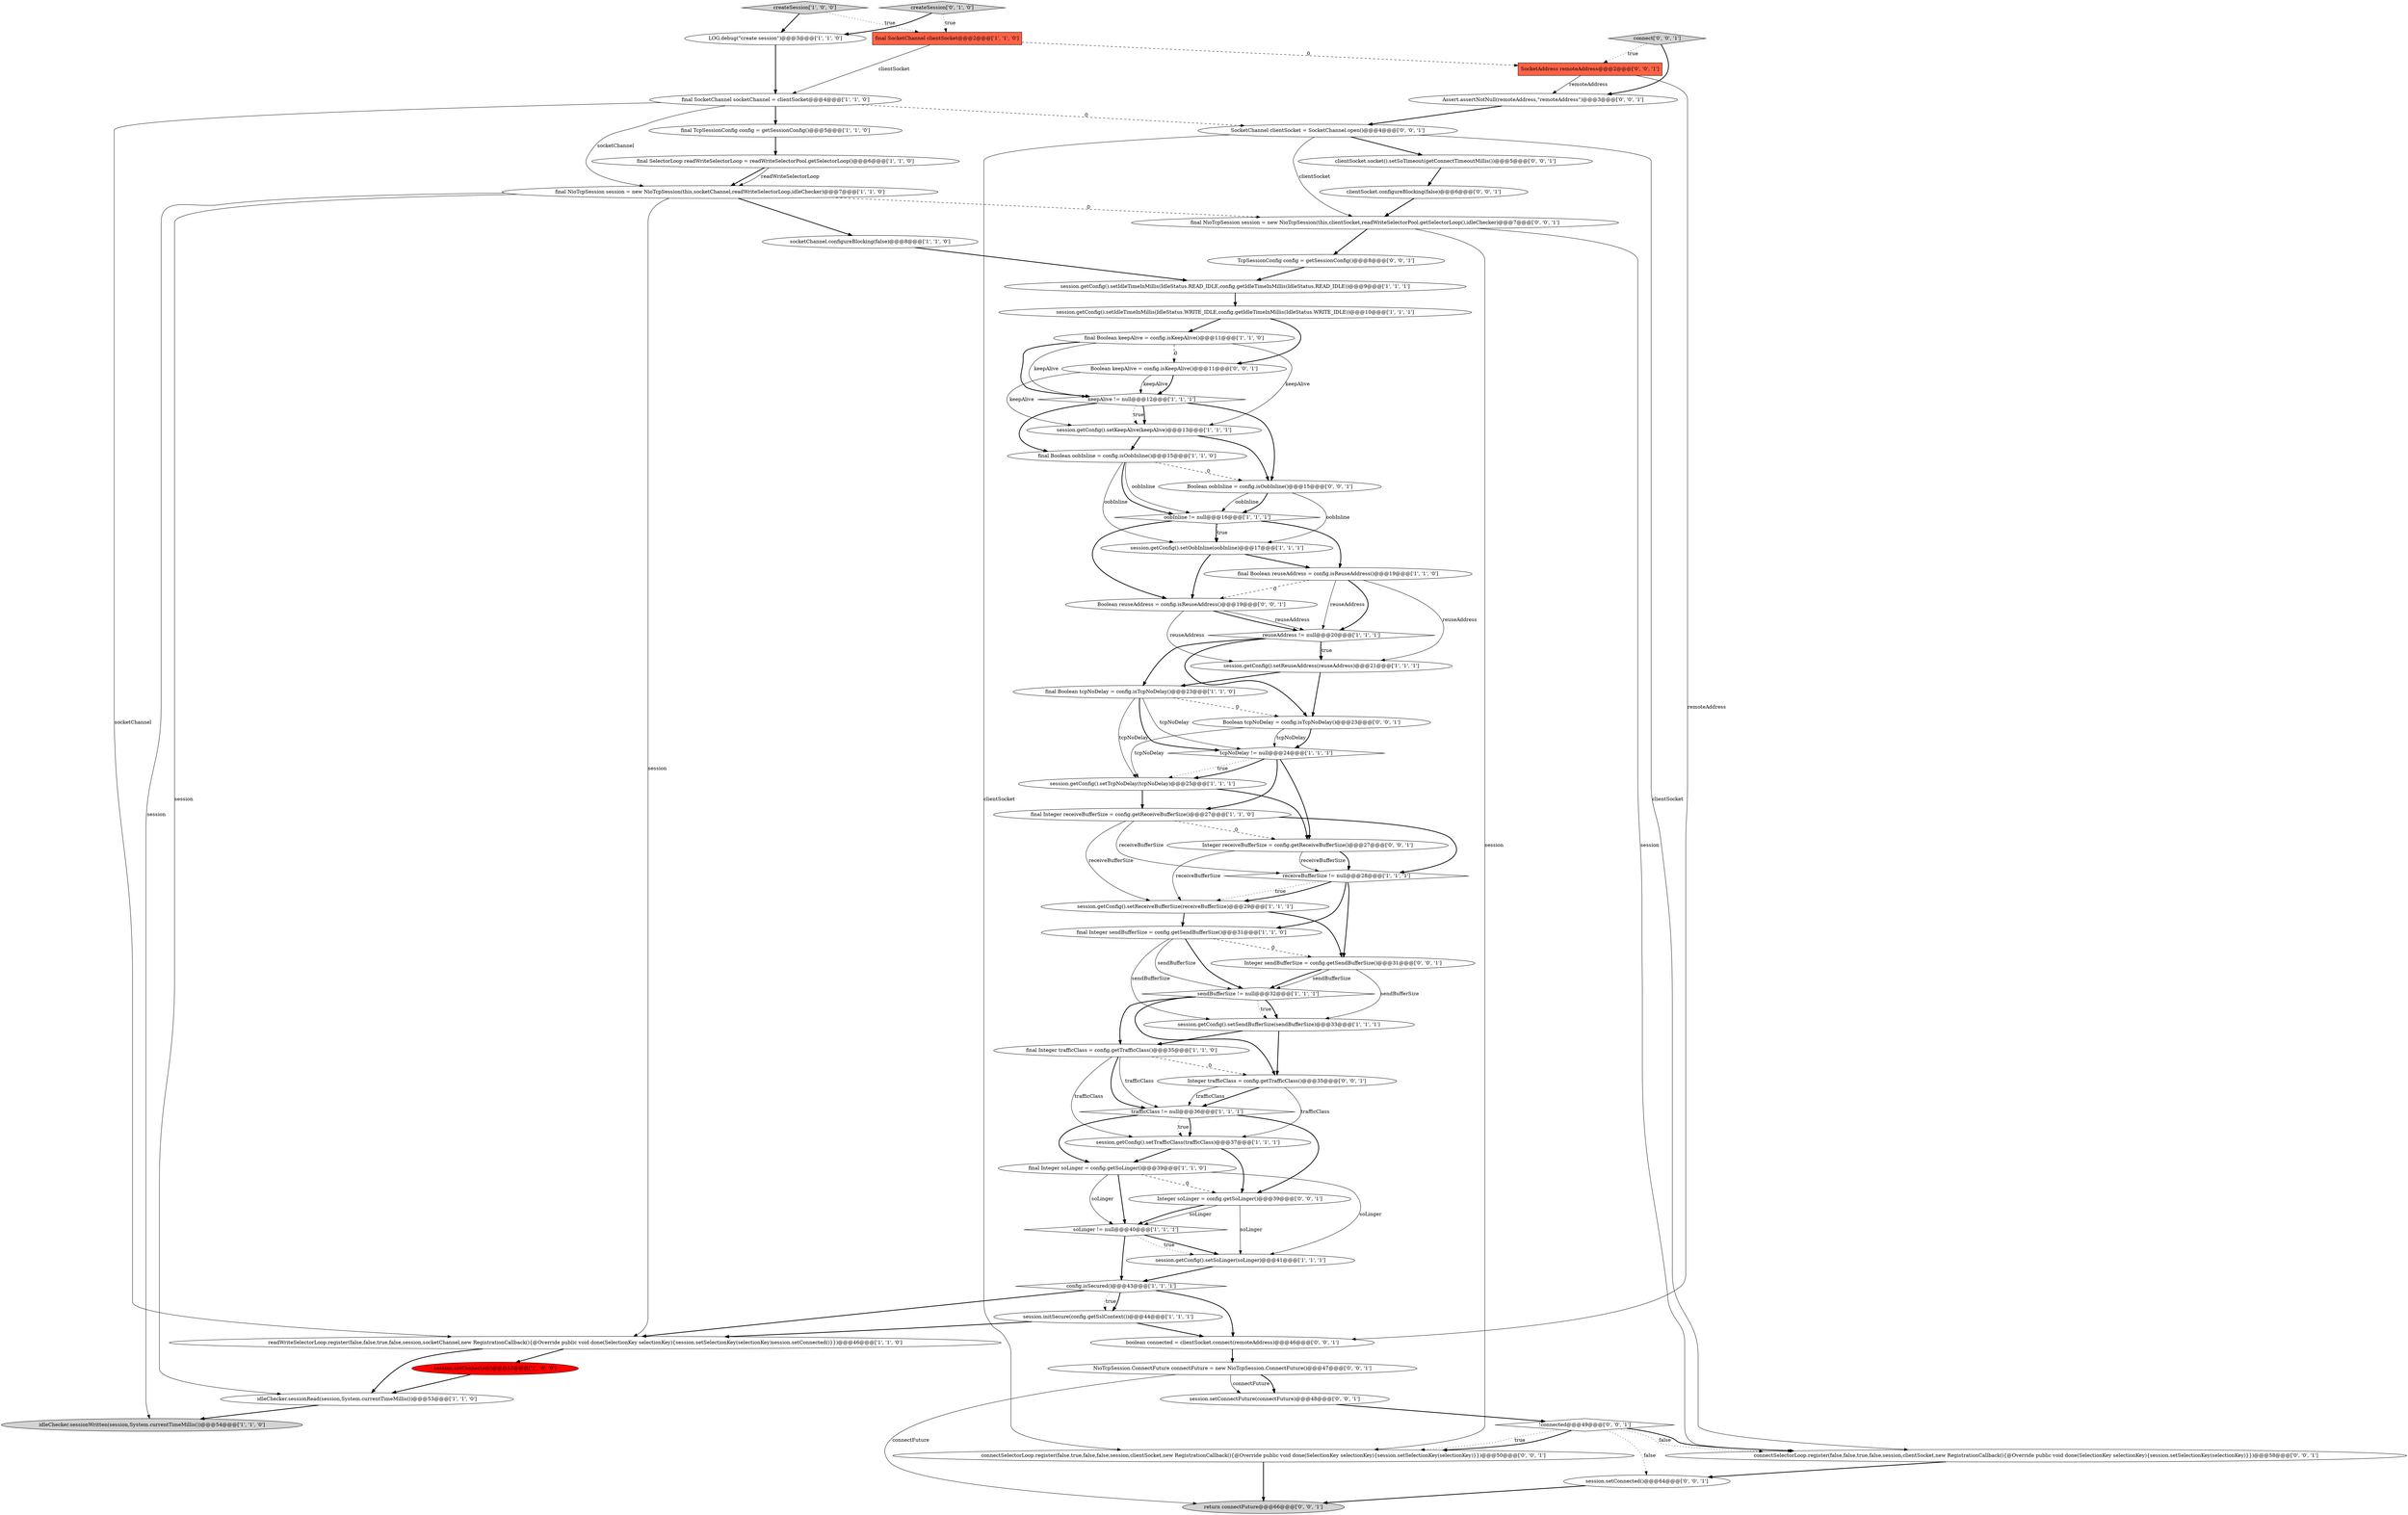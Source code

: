 digraph {
1 [style = filled, label = "final Integer sendBufferSize = config.getSendBufferSize()@@@31@@@['1', '1', '0']", fillcolor = white, shape = ellipse image = "AAA0AAABBB1BBB"];
15 [style = filled, label = "final Integer soLinger = config.getSoLinger()@@@39@@@['1', '1', '0']", fillcolor = white, shape = ellipse image = "AAA0AAABBB1BBB"];
23 [style = filled, label = "session.getConfig().setSendBufferSize(sendBufferSize)@@@33@@@['1', '1', '1']", fillcolor = white, shape = ellipse image = "AAA0AAABBB1BBB"];
7 [style = filled, label = "readWriteSelectorLoop.register(false,false,true,false,session,socketChannel,new RegistrationCallback(){@Override public void done(SelectionKey selectionKey){session.setSelectionKey(selectionKey)session.setConnected()}})@@@46@@@['1', '1', '0']", fillcolor = white, shape = ellipse image = "AAA0AAABBB1BBB"];
28 [style = filled, label = "session.getConfig().setTrafficClass(trafficClass)@@@37@@@['1', '1', '1']", fillcolor = white, shape = ellipse image = "AAA0AAABBB1BBB"];
31 [style = filled, label = "final SocketChannel clientSocket@@@2@@@['1', '1', '0']", fillcolor = tomato, shape = box image = "AAA0AAABBB1BBB"];
54 [style = filled, label = "Boolean tcpNoDelay = config.isTcpNoDelay()@@@23@@@['0', '0', '1']", fillcolor = white, shape = ellipse image = "AAA0AAABBB3BBB"];
57 [style = filled, label = "Boolean reuseAddress = config.isReuseAddress()@@@19@@@['0', '0', '1']", fillcolor = white, shape = ellipse image = "AAA0AAABBB3BBB"];
20 [style = filled, label = "final Boolean keepAlive = config.isKeepAlive()@@@11@@@['1', '1', '0']", fillcolor = white, shape = ellipse image = "AAA0AAABBB1BBB"];
61 [style = filled, label = "TcpSessionConfig config = getSessionConfig()@@@8@@@['0', '0', '1']", fillcolor = white, shape = ellipse image = "AAA0AAABBB3BBB"];
47 [style = filled, label = "clientSocket.configureBlocking(false)@@@6@@@['0', '0', '1']", fillcolor = white, shape = ellipse image = "AAA0AAABBB3BBB"];
29 [style = filled, label = "sendBufferSize != null@@@32@@@['1', '1', '1']", fillcolor = white, shape = diamond image = "AAA0AAABBB1BBB"];
58 [style = filled, label = "Assert.assertNotNull(remoteAddress,\"remoteAddress\")@@@3@@@['0', '0', '1']", fillcolor = white, shape = ellipse image = "AAA0AAABBB3BBB"];
60 [style = filled, label = "SocketChannel clientSocket = SocketChannel.open()@@@4@@@['0', '0', '1']", fillcolor = white, shape = ellipse image = "AAA0AAABBB3BBB"];
62 [style = filled, label = "Boolean oobInline = config.isOobInline()@@@15@@@['0', '0', '1']", fillcolor = white, shape = ellipse image = "AAA0AAABBB3BBB"];
5 [style = filled, label = "final Integer trafficClass = config.getTrafficClass()@@@35@@@['1', '1', '0']", fillcolor = white, shape = ellipse image = "AAA0AAABBB1BBB"];
33 [style = filled, label = "idleChecker.sessionRead(session,System.currentTimeMillis())@@@53@@@['1', '1', '0']", fillcolor = white, shape = ellipse image = "AAA0AAABBB1BBB"];
34 [style = filled, label = "session.getConfig().setOobInline(oobInline)@@@17@@@['1', '1', '1']", fillcolor = white, shape = ellipse image = "AAA0AAABBB1BBB"];
46 [style = filled, label = "NioTcpSession.ConnectFuture connectFuture = new NioTcpSession.ConnectFuture()@@@47@@@['0', '0', '1']", fillcolor = white, shape = ellipse image = "AAA0AAABBB3BBB"];
16 [style = filled, label = "keepAlive != null@@@12@@@['1', '1', '1']", fillcolor = white, shape = diamond image = "AAA0AAABBB1BBB"];
49 [style = filled, label = "SocketAddress remoteAddress@@@2@@@['0', '0', '1']", fillcolor = tomato, shape = box image = "AAA0AAABBB3BBB"];
30 [style = filled, label = "final SelectorLoop readWriteSelectorLoop = readWriteSelectorPool.getSelectorLoop()@@@6@@@['1', '1', '0']", fillcolor = white, shape = ellipse image = "AAA0AAABBB1BBB"];
37 [style = filled, label = "session.setConnected()@@@52@@@['1', '0', '0']", fillcolor = red, shape = ellipse image = "AAA1AAABBB1BBB"];
21 [style = filled, label = "final Integer receiveBufferSize = config.getReceiveBufferSize()@@@27@@@['1', '1', '0']", fillcolor = white, shape = ellipse image = "AAA0AAABBB1BBB"];
63 [style = filled, label = "final NioTcpSession session = new NioTcpSession(this,clientSocket,readWriteSelectorPool.getSelectorLoop(),idleChecker)@@@7@@@['0', '0', '1']", fillcolor = white, shape = ellipse image = "AAA0AAABBB3BBB"];
2 [style = filled, label = "final TcpSessionConfig config = getSessionConfig()@@@5@@@['1', '1', '0']", fillcolor = white, shape = ellipse image = "AAA0AAABBB1BBB"];
17 [style = filled, label = "session.getConfig().setTcpNoDelay(tcpNoDelay)@@@25@@@['1', '1', '1']", fillcolor = white, shape = ellipse image = "AAA0AAABBB1BBB"];
41 [style = filled, label = "Integer sendBufferSize = config.getSendBufferSize()@@@31@@@['0', '0', '1']", fillcolor = white, shape = ellipse image = "AAA0AAABBB3BBB"];
27 [style = filled, label = "final SocketChannel socketChannel = clientSocket@@@4@@@['1', '1', '0']", fillcolor = white, shape = ellipse image = "AAA0AAABBB1BBB"];
11 [style = filled, label = "config.isSecured()@@@43@@@['1', '1', '1']", fillcolor = white, shape = diamond image = "AAA0AAABBB1BBB"];
26 [style = filled, label = "socketChannel.configureBlocking(false)@@@8@@@['1', '1', '0']", fillcolor = white, shape = ellipse image = "AAA0AAABBB1BBB"];
64 [style = filled, label = "Boolean keepAlive = config.isKeepAlive()@@@11@@@['0', '0', '1']", fillcolor = white, shape = ellipse image = "AAA0AAABBB3BBB"];
4 [style = filled, label = "createSession['1', '0', '0']", fillcolor = lightgray, shape = diamond image = "AAA0AAABBB1BBB"];
3 [style = filled, label = "final Boolean tcpNoDelay = config.isTcpNoDelay()@@@23@@@['1', '1', '0']", fillcolor = white, shape = ellipse image = "AAA0AAABBB1BBB"];
10 [style = filled, label = "oobInline != null@@@16@@@['1', '1', '1']", fillcolor = white, shape = diamond image = "AAA0AAABBB1BBB"];
14 [style = filled, label = "reuseAddress != null@@@20@@@['1', '1', '1']", fillcolor = white, shape = diamond image = "AAA0AAABBB1BBB"];
24 [style = filled, label = "session.getConfig().setIdleTimeInMillis(IdleStatus.WRITE_IDLE,config.getIdleTimeInMillis(IdleStatus.WRITE_IDLE))@@@10@@@['1', '1', '1']", fillcolor = white, shape = ellipse image = "AAA0AAABBB1BBB"];
56 [style = filled, label = "connectSelectorLoop.register(false,false,true,false,session,clientSocket,new RegistrationCallback(){@Override public void done(SelectionKey selectionKey){session.setSelectionKey(selectionKey)}})@@@58@@@['0', '0', '1']", fillcolor = white, shape = ellipse image = "AAA0AAABBB3BBB"];
22 [style = filled, label = "LOG.debug(\"create session\")@@@3@@@['1', '1', '0']", fillcolor = white, shape = ellipse image = "AAA0AAABBB1BBB"];
13 [style = filled, label = "final Boolean reuseAddress = config.isReuseAddress()@@@19@@@['1', '1', '0']", fillcolor = white, shape = ellipse image = "AAA0AAABBB1BBB"];
48 [style = filled, label = "boolean connected = clientSocket.connect(remoteAddress)@@@46@@@['0', '0', '1']", fillcolor = white, shape = ellipse image = "AAA0AAABBB3BBB"];
0 [style = filled, label = "final Boolean oobInline = config.isOobInline()@@@15@@@['1', '1', '0']", fillcolor = white, shape = ellipse image = "AAA0AAABBB1BBB"];
40 [style = filled, label = "createSession['0', '1', '0']", fillcolor = lightgray, shape = diamond image = "AAA0AAABBB2BBB"];
51 [style = filled, label = "return connectFuture@@@66@@@['0', '0', '1']", fillcolor = lightgray, shape = ellipse image = "AAA0AAABBB3BBB"];
25 [style = filled, label = "receiveBufferSize != null@@@28@@@['1', '1', '1']", fillcolor = white, shape = diamond image = "AAA0AAABBB1BBB"];
52 [style = filled, label = "session.setConnectFuture(connectFuture)@@@48@@@['0', '0', '1']", fillcolor = white, shape = ellipse image = "AAA0AAABBB3BBB"];
43 [style = filled, label = "Integer trafficClass = config.getTrafficClass()@@@35@@@['0', '0', '1']", fillcolor = white, shape = ellipse image = "AAA0AAABBB3BBB"];
9 [style = filled, label = "soLinger != null@@@40@@@['1', '1', '1']", fillcolor = white, shape = diamond image = "AAA0AAABBB1BBB"];
42 [style = filled, label = "Integer receiveBufferSize = config.getReceiveBufferSize()@@@27@@@['0', '0', '1']", fillcolor = white, shape = ellipse image = "AAA0AAABBB3BBB"];
8 [style = filled, label = "final NioTcpSession session = new NioTcpSession(this,socketChannel,readWriteSelectorLoop,idleChecker)@@@7@@@['1', '1', '0']", fillcolor = white, shape = ellipse image = "AAA0AAABBB1BBB"];
12 [style = filled, label = "idleChecker.sessionWritten(session,System.currentTimeMillis())@@@54@@@['1', '1', '0']", fillcolor = lightgray, shape = ellipse image = "AAA0AAABBB1BBB"];
45 [style = filled, label = "!connected@@@49@@@['0', '0', '1']", fillcolor = white, shape = diamond image = "AAA0AAABBB3BBB"];
55 [style = filled, label = "connectSelectorLoop.register(false,true,false,false,session,clientSocket,new RegistrationCallback(){@Override public void done(SelectionKey selectionKey){session.setSelectionKey(selectionKey)}})@@@50@@@['0', '0', '1']", fillcolor = white, shape = ellipse image = "AAA0AAABBB3BBB"];
18 [style = filled, label = "tcpNoDelay != null@@@24@@@['1', '1', '1']", fillcolor = white, shape = diamond image = "AAA0AAABBB1BBB"];
50 [style = filled, label = "session.setConnected()@@@64@@@['0', '0', '1']", fillcolor = white, shape = ellipse image = "AAA0AAABBB3BBB"];
59 [style = filled, label = "Integer soLinger = config.getSoLinger()@@@39@@@['0', '0', '1']", fillcolor = white, shape = ellipse image = "AAA0AAABBB3BBB"];
44 [style = filled, label = "clientSocket.socket().setSoTimeout(getConnectTimeoutMillis())@@@5@@@['0', '0', '1']", fillcolor = white, shape = ellipse image = "AAA0AAABBB3BBB"];
36 [style = filled, label = "session.getConfig().setSoLinger(soLinger)@@@41@@@['1', '1', '1']", fillcolor = white, shape = ellipse image = "AAA0AAABBB1BBB"];
39 [style = filled, label = "session.getConfig().setReuseAddress(reuseAddress)@@@21@@@['1', '1', '1']", fillcolor = white, shape = ellipse image = "AAA0AAABBB1BBB"];
35 [style = filled, label = "trafficClass != null@@@36@@@['1', '1', '1']", fillcolor = white, shape = diamond image = "AAA0AAABBB1BBB"];
38 [style = filled, label = "session.getConfig().setKeepAlive(keepAlive)@@@13@@@['1', '1', '1']", fillcolor = white, shape = ellipse image = "AAA0AAABBB1BBB"];
53 [style = filled, label = "connect['0', '0', '1']", fillcolor = lightgray, shape = diamond image = "AAA0AAABBB3BBB"];
19 [style = filled, label = "session.getConfig().setIdleTimeInMillis(IdleStatus.READ_IDLE,config.getIdleTimeInMillis(IdleStatus.READ_IDLE))@@@9@@@['1', '1', '1']", fillcolor = white, shape = ellipse image = "AAA0AAABBB1BBB"];
6 [style = filled, label = "session.initSecure(config.getSslContext())@@@44@@@['1', '1', '1']", fillcolor = white, shape = ellipse image = "AAA0AAABBB1BBB"];
32 [style = filled, label = "session.getConfig().setReceiveBufferSize(receiveBufferSize)@@@29@@@['1', '1', '1']", fillcolor = white, shape = ellipse image = "AAA0AAABBB1BBB"];
14->3 [style = bold, label=""];
16->0 [style = bold, label=""];
63->55 [style = solid, label="session"];
25->1 [style = bold, label=""];
29->5 [style = bold, label=""];
15->9 [style = solid, label="soLinger"];
9->11 [style = bold, label=""];
59->9 [style = solid, label="soLinger"];
0->34 [style = solid, label="oobInline"];
10->34 [style = dotted, label="true"];
59->9 [style = bold, label=""];
61->19 [style = bold, label=""];
57->14 [style = bold, label=""];
53->58 [style = bold, label=""];
40->31 [style = dotted, label="true"];
55->51 [style = bold, label=""];
64->16 [style = solid, label="keepAlive"];
58->60 [style = bold, label=""];
39->54 [style = bold, label=""];
29->23 [style = dotted, label="true"];
64->16 [style = bold, label=""];
45->50 [style = dotted, label="false"];
36->11 [style = bold, label=""];
19->24 [style = bold, label=""];
3->18 [style = bold, label=""];
1->29 [style = solid, label="sendBufferSize"];
24->64 [style = bold, label=""];
20->16 [style = bold, label=""];
43->35 [style = bold, label=""];
15->59 [style = dashed, label="0"];
45->56 [style = dotted, label="false"];
38->62 [style = bold, label=""];
14->39 [style = dotted, label="true"];
40->22 [style = bold, label=""];
29->43 [style = bold, label=""];
10->57 [style = bold, label=""];
16->38 [style = dotted, label="true"];
30->8 [style = bold, label=""];
37->33 [style = bold, label=""];
44->47 [style = bold, label=""];
13->14 [style = bold, label=""];
17->21 [style = bold, label=""];
27->2 [style = bold, label=""];
16->62 [style = bold, label=""];
49->48 [style = solid, label="remoteAddress"];
53->49 [style = dotted, label="true"];
3->54 [style = dashed, label="0"];
25->32 [style = dotted, label="true"];
21->32 [style = solid, label="receiveBufferSize"];
60->55 [style = solid, label="clientSocket"];
11->48 [style = bold, label=""];
60->56 [style = solid, label="clientSocket"];
7->37 [style = bold, label=""];
20->38 [style = solid, label="keepAlive"];
52->45 [style = bold, label=""];
29->23 [style = bold, label=""];
21->25 [style = bold, label=""];
47->63 [style = bold, label=""];
17->42 [style = bold, label=""];
24->20 [style = bold, label=""];
35->28 [style = bold, label=""];
7->33 [style = bold, label=""];
10->34 [style = bold, label=""];
46->52 [style = solid, label="connectFuture"];
42->32 [style = solid, label="receiveBufferSize"];
15->9 [style = bold, label=""];
5->43 [style = dashed, label="0"];
56->50 [style = bold, label=""];
38->0 [style = bold, label=""];
13->57 [style = dashed, label="0"];
45->56 [style = bold, label=""];
54->17 [style = solid, label="tcpNoDelay"];
18->17 [style = dotted, label="true"];
62->34 [style = solid, label="oobInline"];
43->35 [style = solid, label="trafficClass"];
6->7 [style = bold, label=""];
14->39 [style = bold, label=""];
28->59 [style = bold, label=""];
4->22 [style = bold, label=""];
54->18 [style = solid, label="tcpNoDelay"];
31->49 [style = dashed, label="0"];
60->63 [style = solid, label="clientSocket"];
6->48 [style = bold, label=""];
8->33 [style = solid, label="session"];
60->44 [style = bold, label=""];
34->57 [style = bold, label=""];
1->23 [style = solid, label="sendBufferSize"];
23->5 [style = bold, label=""];
45->55 [style = bold, label=""];
35->15 [style = bold, label=""];
62->10 [style = solid, label="oobInline"];
42->25 [style = bold, label=""];
25->41 [style = bold, label=""];
23->43 [style = bold, label=""];
33->12 [style = bold, label=""];
26->19 [style = bold, label=""];
35->59 [style = bold, label=""];
21->42 [style = dashed, label="0"];
43->28 [style = solid, label="trafficClass"];
59->36 [style = solid, label="soLinger"];
48->46 [style = bold, label=""];
64->38 [style = solid, label="keepAlive"];
0->62 [style = dashed, label="0"];
8->63 [style = dashed, label="0"];
10->13 [style = bold, label=""];
4->31 [style = dotted, label="true"];
3->18 [style = solid, label="tcpNoDelay"];
11->6 [style = dotted, label="true"];
27->8 [style = solid, label="socketChannel"];
32->1 [style = bold, label=""];
32->41 [style = bold, label=""];
63->61 [style = bold, label=""];
27->7 [style = solid, label="socketChannel"];
18->21 [style = bold, label=""];
1->29 [style = bold, label=""];
8->12 [style = solid, label="session"];
5->35 [style = bold, label=""];
0->10 [style = solid, label="oobInline"];
42->25 [style = solid, label="receiveBufferSize"];
5->28 [style = solid, label="trafficClass"];
9->36 [style = bold, label=""];
57->39 [style = solid, label="reuseAddress"];
13->14 [style = solid, label="reuseAddress"];
41->23 [style = solid, label="sendBufferSize"];
27->60 [style = dashed, label="0"];
15->36 [style = solid, label="soLinger"];
28->15 [style = bold, label=""];
8->7 [style = solid, label="session"];
41->29 [style = bold, label=""];
11->6 [style = bold, label=""];
9->36 [style = dotted, label="true"];
34->13 [style = bold, label=""];
20->64 [style = dashed, label="0"];
25->32 [style = bold, label=""];
18->17 [style = bold, label=""];
39->3 [style = bold, label=""];
21->25 [style = solid, label="receiveBufferSize"];
62->10 [style = bold, label=""];
20->16 [style = solid, label="keepAlive"];
1->41 [style = dashed, label="0"];
46->52 [style = bold, label=""];
14->54 [style = bold, label=""];
41->29 [style = solid, label="sendBufferSize"];
0->10 [style = bold, label=""];
54->18 [style = bold, label=""];
46->51 [style = solid, label="connectFuture"];
22->27 [style = bold, label=""];
49->58 [style = solid, label="remoteAddress"];
50->51 [style = bold, label=""];
63->56 [style = solid, label="session"];
57->14 [style = solid, label="reuseAddress"];
3->17 [style = solid, label="tcpNoDelay"];
45->55 [style = dotted, label="true"];
13->39 [style = solid, label="reuseAddress"];
35->28 [style = dotted, label="true"];
30->8 [style = solid, label="readWriteSelectorLoop"];
18->42 [style = bold, label=""];
5->35 [style = solid, label="trafficClass"];
31->27 [style = solid, label="clientSocket"];
2->30 [style = bold, label=""];
11->7 [style = bold, label=""];
16->38 [style = bold, label=""];
8->26 [style = bold, label=""];
}
